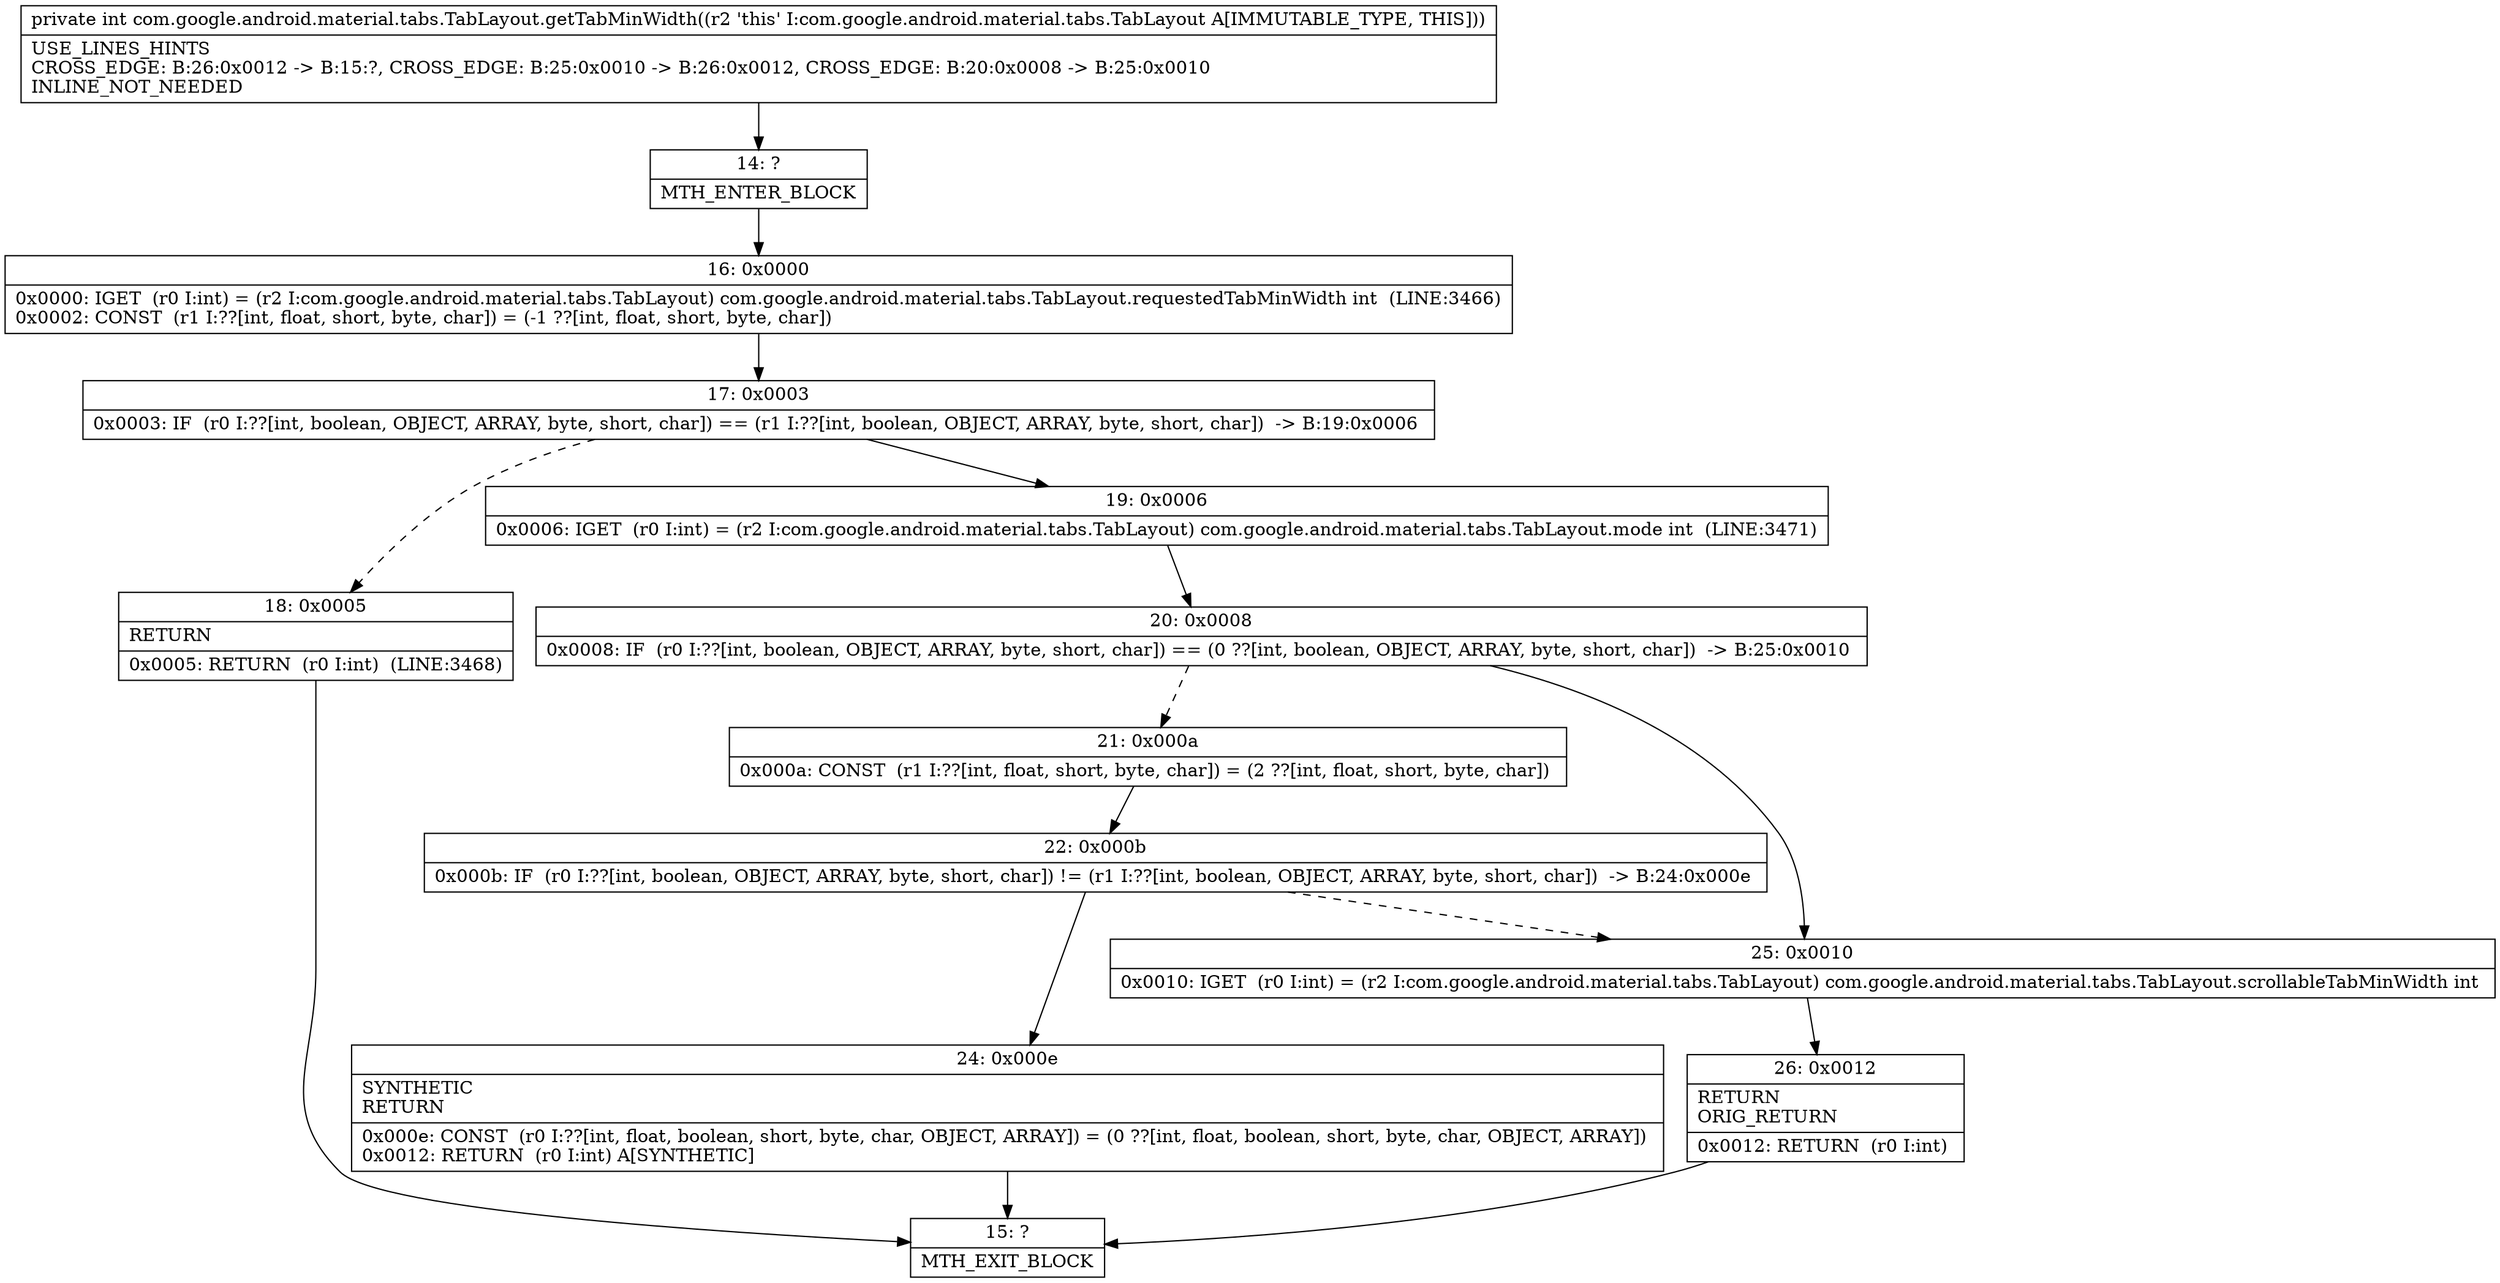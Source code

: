 digraph "CFG forcom.google.android.material.tabs.TabLayout.getTabMinWidth()I" {
Node_14 [shape=record,label="{14\:\ ?|MTH_ENTER_BLOCK\l}"];
Node_16 [shape=record,label="{16\:\ 0x0000|0x0000: IGET  (r0 I:int) = (r2 I:com.google.android.material.tabs.TabLayout) com.google.android.material.tabs.TabLayout.requestedTabMinWidth int  (LINE:3466)\l0x0002: CONST  (r1 I:??[int, float, short, byte, char]) = (\-1 ??[int, float, short, byte, char]) \l}"];
Node_17 [shape=record,label="{17\:\ 0x0003|0x0003: IF  (r0 I:??[int, boolean, OBJECT, ARRAY, byte, short, char]) == (r1 I:??[int, boolean, OBJECT, ARRAY, byte, short, char])  \-\> B:19:0x0006 \l}"];
Node_18 [shape=record,label="{18\:\ 0x0005|RETURN\l|0x0005: RETURN  (r0 I:int)  (LINE:3468)\l}"];
Node_15 [shape=record,label="{15\:\ ?|MTH_EXIT_BLOCK\l}"];
Node_19 [shape=record,label="{19\:\ 0x0006|0x0006: IGET  (r0 I:int) = (r2 I:com.google.android.material.tabs.TabLayout) com.google.android.material.tabs.TabLayout.mode int  (LINE:3471)\l}"];
Node_20 [shape=record,label="{20\:\ 0x0008|0x0008: IF  (r0 I:??[int, boolean, OBJECT, ARRAY, byte, short, char]) == (0 ??[int, boolean, OBJECT, ARRAY, byte, short, char])  \-\> B:25:0x0010 \l}"];
Node_21 [shape=record,label="{21\:\ 0x000a|0x000a: CONST  (r1 I:??[int, float, short, byte, char]) = (2 ??[int, float, short, byte, char]) \l}"];
Node_22 [shape=record,label="{22\:\ 0x000b|0x000b: IF  (r0 I:??[int, boolean, OBJECT, ARRAY, byte, short, char]) != (r1 I:??[int, boolean, OBJECT, ARRAY, byte, short, char])  \-\> B:24:0x000e \l}"];
Node_24 [shape=record,label="{24\:\ 0x000e|SYNTHETIC\lRETURN\l|0x000e: CONST  (r0 I:??[int, float, boolean, short, byte, char, OBJECT, ARRAY]) = (0 ??[int, float, boolean, short, byte, char, OBJECT, ARRAY]) \l0x0012: RETURN  (r0 I:int) A[SYNTHETIC]\l}"];
Node_25 [shape=record,label="{25\:\ 0x0010|0x0010: IGET  (r0 I:int) = (r2 I:com.google.android.material.tabs.TabLayout) com.google.android.material.tabs.TabLayout.scrollableTabMinWidth int \l}"];
Node_26 [shape=record,label="{26\:\ 0x0012|RETURN\lORIG_RETURN\l|0x0012: RETURN  (r0 I:int) \l}"];
MethodNode[shape=record,label="{private int com.google.android.material.tabs.TabLayout.getTabMinWidth((r2 'this' I:com.google.android.material.tabs.TabLayout A[IMMUTABLE_TYPE, THIS]))  | USE_LINES_HINTS\lCROSS_EDGE: B:26:0x0012 \-\> B:15:?, CROSS_EDGE: B:25:0x0010 \-\> B:26:0x0012, CROSS_EDGE: B:20:0x0008 \-\> B:25:0x0010\lINLINE_NOT_NEEDED\l}"];
MethodNode -> Node_14;Node_14 -> Node_16;
Node_16 -> Node_17;
Node_17 -> Node_18[style=dashed];
Node_17 -> Node_19;
Node_18 -> Node_15;
Node_19 -> Node_20;
Node_20 -> Node_21[style=dashed];
Node_20 -> Node_25;
Node_21 -> Node_22;
Node_22 -> Node_24;
Node_22 -> Node_25[style=dashed];
Node_24 -> Node_15;
Node_25 -> Node_26;
Node_26 -> Node_15;
}

